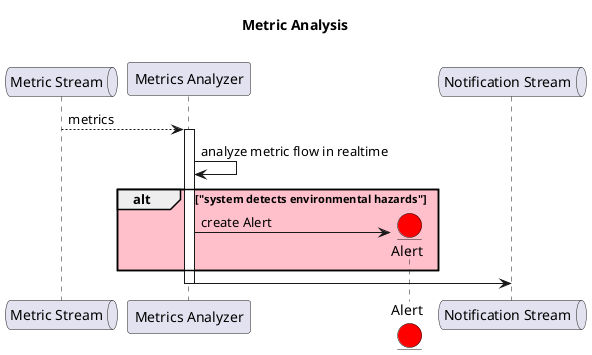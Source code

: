 @startuml "Alert"

title "Metric Analysis"

queue "Metric Stream" as mstream 
participant "Metrics Analyzer" as analyzer 
entity "Alert" as alert#Red 
queue "Notification Stream" as nstream 

mstream --> analyzer: metrics
activate analyzer
  analyzer -> analyzer: analyze metric flow in realtime
  alt #Pink "system detects environmental hazards"
    analyzer -> alert **: create Alert
  end 
  analyzer -> nstream
deactivate analyzer

@enduml
